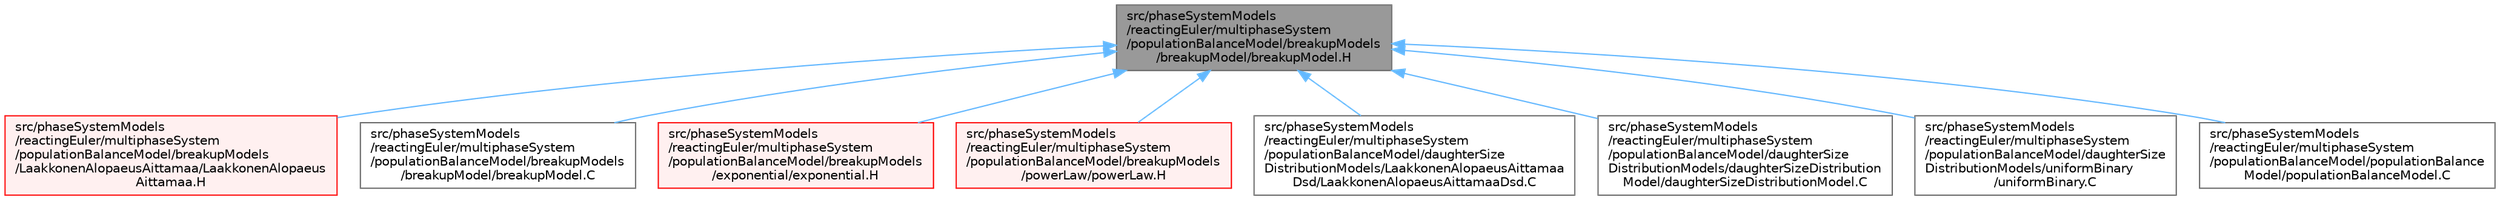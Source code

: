 digraph "src/phaseSystemModels/reactingEuler/multiphaseSystem/populationBalanceModel/breakupModels/breakupModel/breakupModel.H"
{
 // LATEX_PDF_SIZE
  bgcolor="transparent";
  edge [fontname=Helvetica,fontsize=10,labelfontname=Helvetica,labelfontsize=10];
  node [fontname=Helvetica,fontsize=10,shape=box,height=0.2,width=0.4];
  Node1 [id="Node000001",label="src/phaseSystemModels\l/reactingEuler/multiphaseSystem\l/populationBalanceModel/breakupModels\l/breakupModel/breakupModel.H",height=0.2,width=0.4,color="gray40", fillcolor="grey60", style="filled", fontcolor="black",tooltip=" "];
  Node1 -> Node2 [id="edge1_Node000001_Node000002",dir="back",color="steelblue1",style="solid",tooltip=" "];
  Node2 [id="Node000002",label="src/phaseSystemModels\l/reactingEuler/multiphaseSystem\l/populationBalanceModel/breakupModels\l/LaakkonenAlopaeusAittamaa/LaakkonenAlopaeus\lAittamaa.H",height=0.2,width=0.4,color="red", fillcolor="#FFF0F0", style="filled",URL="$LaakkonenAlopaeusAittamaa_8H.html",tooltip=" "];
  Node1 -> Node4 [id="edge2_Node000001_Node000004",dir="back",color="steelblue1",style="solid",tooltip=" "];
  Node4 [id="Node000004",label="src/phaseSystemModels\l/reactingEuler/multiphaseSystem\l/populationBalanceModel/breakupModels\l/breakupModel/breakupModel.C",height=0.2,width=0.4,color="grey40", fillcolor="white", style="filled",URL="$breakupModel_8C.html",tooltip=" "];
  Node1 -> Node5 [id="edge3_Node000001_Node000005",dir="back",color="steelblue1",style="solid",tooltip=" "];
  Node5 [id="Node000005",label="src/phaseSystemModels\l/reactingEuler/multiphaseSystem\l/populationBalanceModel/breakupModels\l/exponential/exponential.H",height=0.2,width=0.4,color="red", fillcolor="#FFF0F0", style="filled",URL="$phaseSystemModels_2reactingEuler_2multiphaseSystem_2populationBalanceModel_2breakupModels_2exponential_2exponential_8H.html",tooltip=" "];
  Node1 -> Node7 [id="edge4_Node000001_Node000007",dir="back",color="steelblue1",style="solid",tooltip=" "];
  Node7 [id="Node000007",label="src/phaseSystemModels\l/reactingEuler/multiphaseSystem\l/populationBalanceModel/breakupModels\l/powerLaw/powerLaw.H",height=0.2,width=0.4,color="red", fillcolor="#FFF0F0", style="filled",URL="$phaseSystemModels_2reactingEuler_2multiphaseSystem_2populationBalanceModel_2breakupModels_2powerLaw_2powerLaw_8H.html",tooltip=" "];
  Node1 -> Node9 [id="edge5_Node000001_Node000009",dir="back",color="steelblue1",style="solid",tooltip=" "];
  Node9 [id="Node000009",label="src/phaseSystemModels\l/reactingEuler/multiphaseSystem\l/populationBalanceModel/daughterSize\lDistributionModels/LaakkonenAlopaeusAittamaa\lDsd/LaakkonenAlopaeusAittamaaDsd.C",height=0.2,width=0.4,color="grey40", fillcolor="white", style="filled",URL="$LaakkonenAlopaeusAittamaaDsd_8C.html",tooltip=" "];
  Node1 -> Node10 [id="edge6_Node000001_Node000010",dir="back",color="steelblue1",style="solid",tooltip=" "];
  Node10 [id="Node000010",label="src/phaseSystemModels\l/reactingEuler/multiphaseSystem\l/populationBalanceModel/daughterSize\lDistributionModels/daughterSizeDistribution\lModel/daughterSizeDistributionModel.C",height=0.2,width=0.4,color="grey40", fillcolor="white", style="filled",URL="$daughterSizeDistributionModel_8C.html",tooltip=" "];
  Node1 -> Node11 [id="edge7_Node000001_Node000011",dir="back",color="steelblue1",style="solid",tooltip=" "];
  Node11 [id="Node000011",label="src/phaseSystemModels\l/reactingEuler/multiphaseSystem\l/populationBalanceModel/daughterSize\lDistributionModels/uniformBinary\l/uniformBinary.C",height=0.2,width=0.4,color="grey40", fillcolor="white", style="filled",URL="$uniformBinary_8C.html",tooltip=" "];
  Node1 -> Node12 [id="edge8_Node000001_Node000012",dir="back",color="steelblue1",style="solid",tooltip=" "];
  Node12 [id="Node000012",label="src/phaseSystemModels\l/reactingEuler/multiphaseSystem\l/populationBalanceModel/populationBalance\lModel/populationBalanceModel.C",height=0.2,width=0.4,color="grey40", fillcolor="white", style="filled",URL="$populationBalanceModel_8C.html",tooltip=" "];
}
